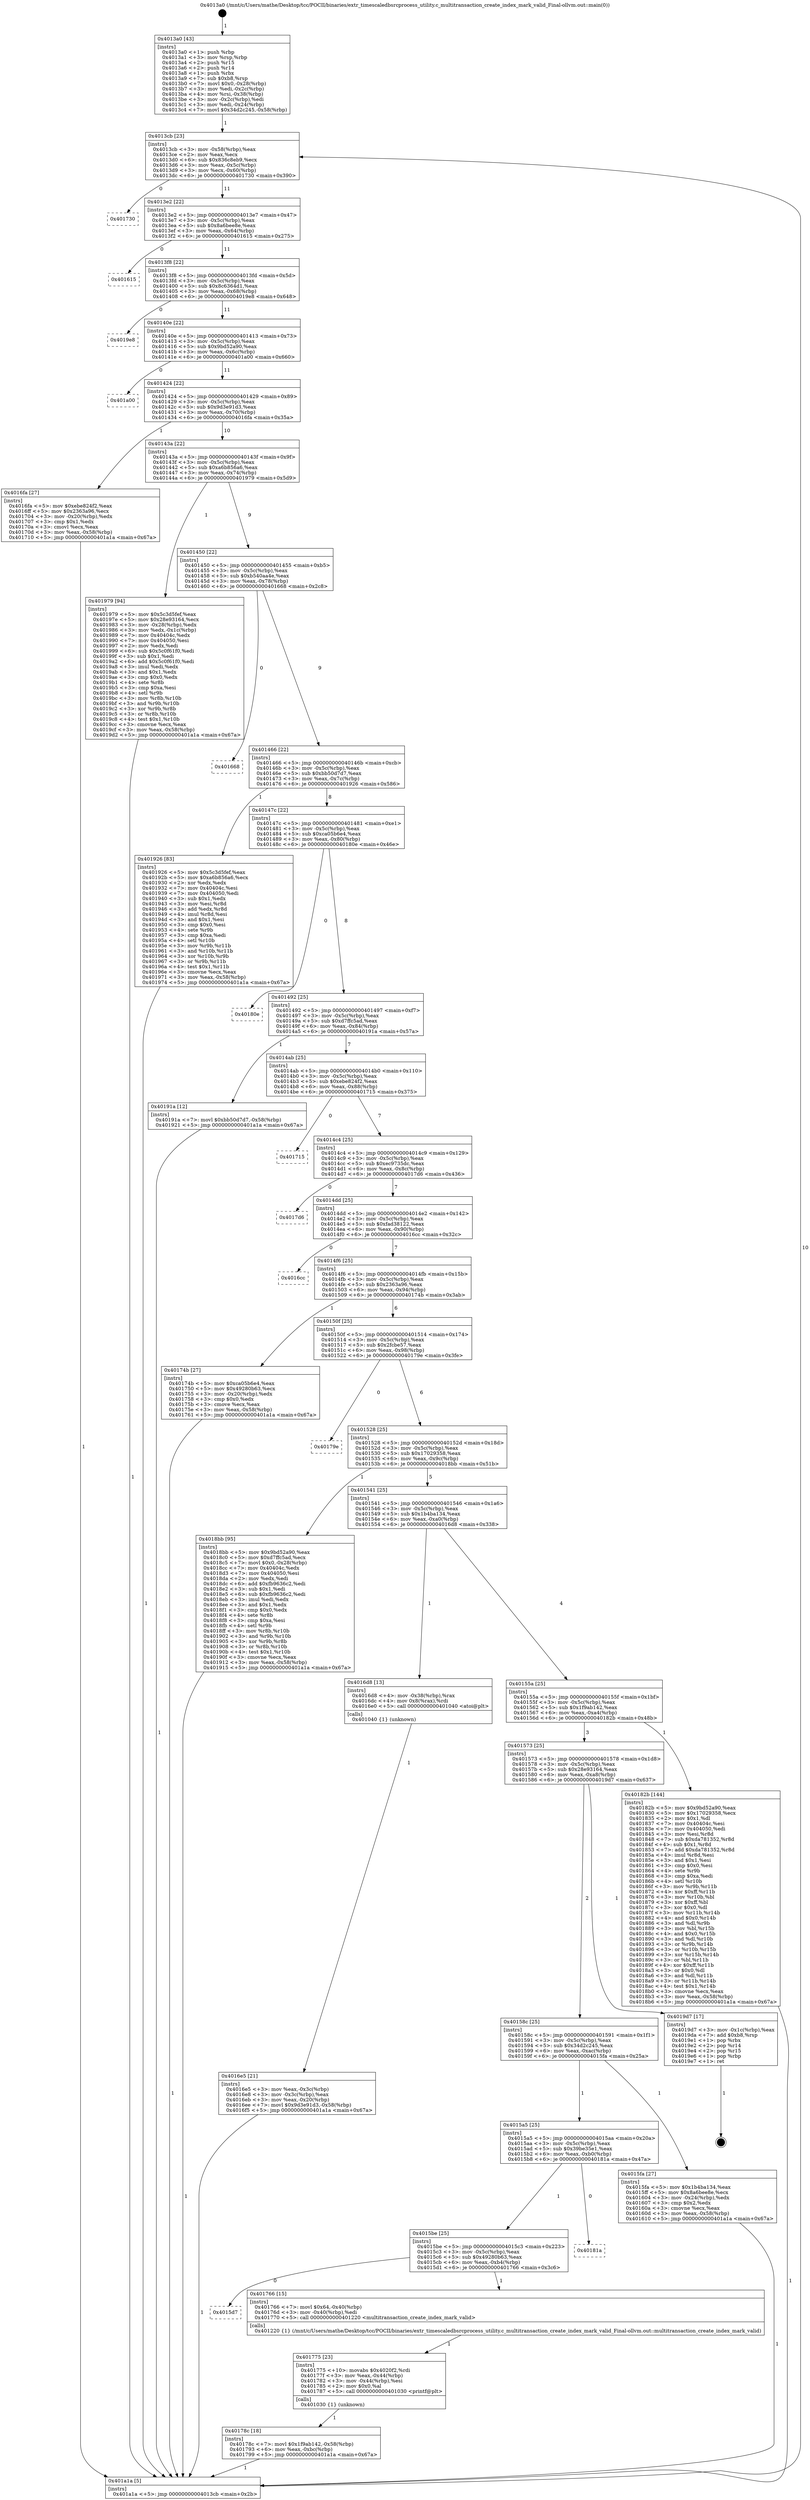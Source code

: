 digraph "0x4013a0" {
  label = "0x4013a0 (/mnt/c/Users/mathe/Desktop/tcc/POCII/binaries/extr_timescaledbsrcprocess_utility.c_multitransaction_create_index_mark_valid_Final-ollvm.out::main(0))"
  labelloc = "t"
  node[shape=record]

  Entry [label="",width=0.3,height=0.3,shape=circle,fillcolor=black,style=filled]
  "0x4013cb" [label="{
     0x4013cb [23]\l
     | [instrs]\l
     &nbsp;&nbsp;0x4013cb \<+3\>: mov -0x58(%rbp),%eax\l
     &nbsp;&nbsp;0x4013ce \<+2\>: mov %eax,%ecx\l
     &nbsp;&nbsp;0x4013d0 \<+6\>: sub $0x836c8eb9,%ecx\l
     &nbsp;&nbsp;0x4013d6 \<+3\>: mov %eax,-0x5c(%rbp)\l
     &nbsp;&nbsp;0x4013d9 \<+3\>: mov %ecx,-0x60(%rbp)\l
     &nbsp;&nbsp;0x4013dc \<+6\>: je 0000000000401730 \<main+0x390\>\l
  }"]
  "0x401730" [label="{
     0x401730\l
  }", style=dashed]
  "0x4013e2" [label="{
     0x4013e2 [22]\l
     | [instrs]\l
     &nbsp;&nbsp;0x4013e2 \<+5\>: jmp 00000000004013e7 \<main+0x47\>\l
     &nbsp;&nbsp;0x4013e7 \<+3\>: mov -0x5c(%rbp),%eax\l
     &nbsp;&nbsp;0x4013ea \<+5\>: sub $0x8a6bee8e,%eax\l
     &nbsp;&nbsp;0x4013ef \<+3\>: mov %eax,-0x64(%rbp)\l
     &nbsp;&nbsp;0x4013f2 \<+6\>: je 0000000000401615 \<main+0x275\>\l
  }"]
  Exit [label="",width=0.3,height=0.3,shape=circle,fillcolor=black,style=filled,peripheries=2]
  "0x401615" [label="{
     0x401615\l
  }", style=dashed]
  "0x4013f8" [label="{
     0x4013f8 [22]\l
     | [instrs]\l
     &nbsp;&nbsp;0x4013f8 \<+5\>: jmp 00000000004013fd \<main+0x5d\>\l
     &nbsp;&nbsp;0x4013fd \<+3\>: mov -0x5c(%rbp),%eax\l
     &nbsp;&nbsp;0x401400 \<+5\>: sub $0x8c6364d1,%eax\l
     &nbsp;&nbsp;0x401405 \<+3\>: mov %eax,-0x68(%rbp)\l
     &nbsp;&nbsp;0x401408 \<+6\>: je 00000000004019e8 \<main+0x648\>\l
  }"]
  "0x40178c" [label="{
     0x40178c [18]\l
     | [instrs]\l
     &nbsp;&nbsp;0x40178c \<+7\>: movl $0x1f9ab142,-0x58(%rbp)\l
     &nbsp;&nbsp;0x401793 \<+6\>: mov %eax,-0xbc(%rbp)\l
     &nbsp;&nbsp;0x401799 \<+5\>: jmp 0000000000401a1a \<main+0x67a\>\l
  }"]
  "0x4019e8" [label="{
     0x4019e8\l
  }", style=dashed]
  "0x40140e" [label="{
     0x40140e [22]\l
     | [instrs]\l
     &nbsp;&nbsp;0x40140e \<+5\>: jmp 0000000000401413 \<main+0x73\>\l
     &nbsp;&nbsp;0x401413 \<+3\>: mov -0x5c(%rbp),%eax\l
     &nbsp;&nbsp;0x401416 \<+5\>: sub $0x9bd52a90,%eax\l
     &nbsp;&nbsp;0x40141b \<+3\>: mov %eax,-0x6c(%rbp)\l
     &nbsp;&nbsp;0x40141e \<+6\>: je 0000000000401a00 \<main+0x660\>\l
  }"]
  "0x401775" [label="{
     0x401775 [23]\l
     | [instrs]\l
     &nbsp;&nbsp;0x401775 \<+10\>: movabs $0x4020f2,%rdi\l
     &nbsp;&nbsp;0x40177f \<+3\>: mov %eax,-0x44(%rbp)\l
     &nbsp;&nbsp;0x401782 \<+3\>: mov -0x44(%rbp),%esi\l
     &nbsp;&nbsp;0x401785 \<+2\>: mov $0x0,%al\l
     &nbsp;&nbsp;0x401787 \<+5\>: call 0000000000401030 \<printf@plt\>\l
     | [calls]\l
     &nbsp;&nbsp;0x401030 \{1\} (unknown)\l
  }"]
  "0x401a00" [label="{
     0x401a00\l
  }", style=dashed]
  "0x401424" [label="{
     0x401424 [22]\l
     | [instrs]\l
     &nbsp;&nbsp;0x401424 \<+5\>: jmp 0000000000401429 \<main+0x89\>\l
     &nbsp;&nbsp;0x401429 \<+3\>: mov -0x5c(%rbp),%eax\l
     &nbsp;&nbsp;0x40142c \<+5\>: sub $0x9d3e91d3,%eax\l
     &nbsp;&nbsp;0x401431 \<+3\>: mov %eax,-0x70(%rbp)\l
     &nbsp;&nbsp;0x401434 \<+6\>: je 00000000004016fa \<main+0x35a\>\l
  }"]
  "0x4015d7" [label="{
     0x4015d7\l
  }", style=dashed]
  "0x4016fa" [label="{
     0x4016fa [27]\l
     | [instrs]\l
     &nbsp;&nbsp;0x4016fa \<+5\>: mov $0xebe824f2,%eax\l
     &nbsp;&nbsp;0x4016ff \<+5\>: mov $0x2363a96,%ecx\l
     &nbsp;&nbsp;0x401704 \<+3\>: mov -0x20(%rbp),%edx\l
     &nbsp;&nbsp;0x401707 \<+3\>: cmp $0x1,%edx\l
     &nbsp;&nbsp;0x40170a \<+3\>: cmovl %ecx,%eax\l
     &nbsp;&nbsp;0x40170d \<+3\>: mov %eax,-0x58(%rbp)\l
     &nbsp;&nbsp;0x401710 \<+5\>: jmp 0000000000401a1a \<main+0x67a\>\l
  }"]
  "0x40143a" [label="{
     0x40143a [22]\l
     | [instrs]\l
     &nbsp;&nbsp;0x40143a \<+5\>: jmp 000000000040143f \<main+0x9f\>\l
     &nbsp;&nbsp;0x40143f \<+3\>: mov -0x5c(%rbp),%eax\l
     &nbsp;&nbsp;0x401442 \<+5\>: sub $0xa6b856a6,%eax\l
     &nbsp;&nbsp;0x401447 \<+3\>: mov %eax,-0x74(%rbp)\l
     &nbsp;&nbsp;0x40144a \<+6\>: je 0000000000401979 \<main+0x5d9\>\l
  }"]
  "0x401766" [label="{
     0x401766 [15]\l
     | [instrs]\l
     &nbsp;&nbsp;0x401766 \<+7\>: movl $0x64,-0x40(%rbp)\l
     &nbsp;&nbsp;0x40176d \<+3\>: mov -0x40(%rbp),%edi\l
     &nbsp;&nbsp;0x401770 \<+5\>: call 0000000000401220 \<multitransaction_create_index_mark_valid\>\l
     | [calls]\l
     &nbsp;&nbsp;0x401220 \{1\} (/mnt/c/Users/mathe/Desktop/tcc/POCII/binaries/extr_timescaledbsrcprocess_utility.c_multitransaction_create_index_mark_valid_Final-ollvm.out::multitransaction_create_index_mark_valid)\l
  }"]
  "0x401979" [label="{
     0x401979 [94]\l
     | [instrs]\l
     &nbsp;&nbsp;0x401979 \<+5\>: mov $0x5c3d5fef,%eax\l
     &nbsp;&nbsp;0x40197e \<+5\>: mov $0x28e93164,%ecx\l
     &nbsp;&nbsp;0x401983 \<+3\>: mov -0x28(%rbp),%edx\l
     &nbsp;&nbsp;0x401986 \<+3\>: mov %edx,-0x1c(%rbp)\l
     &nbsp;&nbsp;0x401989 \<+7\>: mov 0x40404c,%edx\l
     &nbsp;&nbsp;0x401990 \<+7\>: mov 0x404050,%esi\l
     &nbsp;&nbsp;0x401997 \<+2\>: mov %edx,%edi\l
     &nbsp;&nbsp;0x401999 \<+6\>: sub $0x5c0f61f0,%edi\l
     &nbsp;&nbsp;0x40199f \<+3\>: sub $0x1,%edi\l
     &nbsp;&nbsp;0x4019a2 \<+6\>: add $0x5c0f61f0,%edi\l
     &nbsp;&nbsp;0x4019a8 \<+3\>: imul %edi,%edx\l
     &nbsp;&nbsp;0x4019ab \<+3\>: and $0x1,%edx\l
     &nbsp;&nbsp;0x4019ae \<+3\>: cmp $0x0,%edx\l
     &nbsp;&nbsp;0x4019b1 \<+4\>: sete %r8b\l
     &nbsp;&nbsp;0x4019b5 \<+3\>: cmp $0xa,%esi\l
     &nbsp;&nbsp;0x4019b8 \<+4\>: setl %r9b\l
     &nbsp;&nbsp;0x4019bc \<+3\>: mov %r8b,%r10b\l
     &nbsp;&nbsp;0x4019bf \<+3\>: and %r9b,%r10b\l
     &nbsp;&nbsp;0x4019c2 \<+3\>: xor %r9b,%r8b\l
     &nbsp;&nbsp;0x4019c5 \<+3\>: or %r8b,%r10b\l
     &nbsp;&nbsp;0x4019c8 \<+4\>: test $0x1,%r10b\l
     &nbsp;&nbsp;0x4019cc \<+3\>: cmovne %ecx,%eax\l
     &nbsp;&nbsp;0x4019cf \<+3\>: mov %eax,-0x58(%rbp)\l
     &nbsp;&nbsp;0x4019d2 \<+5\>: jmp 0000000000401a1a \<main+0x67a\>\l
  }"]
  "0x401450" [label="{
     0x401450 [22]\l
     | [instrs]\l
     &nbsp;&nbsp;0x401450 \<+5\>: jmp 0000000000401455 \<main+0xb5\>\l
     &nbsp;&nbsp;0x401455 \<+3\>: mov -0x5c(%rbp),%eax\l
     &nbsp;&nbsp;0x401458 \<+5\>: sub $0xb540aa4e,%eax\l
     &nbsp;&nbsp;0x40145d \<+3\>: mov %eax,-0x78(%rbp)\l
     &nbsp;&nbsp;0x401460 \<+6\>: je 0000000000401668 \<main+0x2c8\>\l
  }"]
  "0x4015be" [label="{
     0x4015be [25]\l
     | [instrs]\l
     &nbsp;&nbsp;0x4015be \<+5\>: jmp 00000000004015c3 \<main+0x223\>\l
     &nbsp;&nbsp;0x4015c3 \<+3\>: mov -0x5c(%rbp),%eax\l
     &nbsp;&nbsp;0x4015c6 \<+5\>: sub $0x49280b63,%eax\l
     &nbsp;&nbsp;0x4015cb \<+6\>: mov %eax,-0xb4(%rbp)\l
     &nbsp;&nbsp;0x4015d1 \<+6\>: je 0000000000401766 \<main+0x3c6\>\l
  }"]
  "0x401668" [label="{
     0x401668\l
  }", style=dashed]
  "0x401466" [label="{
     0x401466 [22]\l
     | [instrs]\l
     &nbsp;&nbsp;0x401466 \<+5\>: jmp 000000000040146b \<main+0xcb\>\l
     &nbsp;&nbsp;0x40146b \<+3\>: mov -0x5c(%rbp),%eax\l
     &nbsp;&nbsp;0x40146e \<+5\>: sub $0xbb50d7d7,%eax\l
     &nbsp;&nbsp;0x401473 \<+3\>: mov %eax,-0x7c(%rbp)\l
     &nbsp;&nbsp;0x401476 \<+6\>: je 0000000000401926 \<main+0x586\>\l
  }"]
  "0x40181a" [label="{
     0x40181a\l
  }", style=dashed]
  "0x401926" [label="{
     0x401926 [83]\l
     | [instrs]\l
     &nbsp;&nbsp;0x401926 \<+5\>: mov $0x5c3d5fef,%eax\l
     &nbsp;&nbsp;0x40192b \<+5\>: mov $0xa6b856a6,%ecx\l
     &nbsp;&nbsp;0x401930 \<+2\>: xor %edx,%edx\l
     &nbsp;&nbsp;0x401932 \<+7\>: mov 0x40404c,%esi\l
     &nbsp;&nbsp;0x401939 \<+7\>: mov 0x404050,%edi\l
     &nbsp;&nbsp;0x401940 \<+3\>: sub $0x1,%edx\l
     &nbsp;&nbsp;0x401943 \<+3\>: mov %esi,%r8d\l
     &nbsp;&nbsp;0x401946 \<+3\>: add %edx,%r8d\l
     &nbsp;&nbsp;0x401949 \<+4\>: imul %r8d,%esi\l
     &nbsp;&nbsp;0x40194d \<+3\>: and $0x1,%esi\l
     &nbsp;&nbsp;0x401950 \<+3\>: cmp $0x0,%esi\l
     &nbsp;&nbsp;0x401953 \<+4\>: sete %r9b\l
     &nbsp;&nbsp;0x401957 \<+3\>: cmp $0xa,%edi\l
     &nbsp;&nbsp;0x40195a \<+4\>: setl %r10b\l
     &nbsp;&nbsp;0x40195e \<+3\>: mov %r9b,%r11b\l
     &nbsp;&nbsp;0x401961 \<+3\>: and %r10b,%r11b\l
     &nbsp;&nbsp;0x401964 \<+3\>: xor %r10b,%r9b\l
     &nbsp;&nbsp;0x401967 \<+3\>: or %r9b,%r11b\l
     &nbsp;&nbsp;0x40196a \<+4\>: test $0x1,%r11b\l
     &nbsp;&nbsp;0x40196e \<+3\>: cmovne %ecx,%eax\l
     &nbsp;&nbsp;0x401971 \<+3\>: mov %eax,-0x58(%rbp)\l
     &nbsp;&nbsp;0x401974 \<+5\>: jmp 0000000000401a1a \<main+0x67a\>\l
  }"]
  "0x40147c" [label="{
     0x40147c [22]\l
     | [instrs]\l
     &nbsp;&nbsp;0x40147c \<+5\>: jmp 0000000000401481 \<main+0xe1\>\l
     &nbsp;&nbsp;0x401481 \<+3\>: mov -0x5c(%rbp),%eax\l
     &nbsp;&nbsp;0x401484 \<+5\>: sub $0xca05b6e4,%eax\l
     &nbsp;&nbsp;0x401489 \<+3\>: mov %eax,-0x80(%rbp)\l
     &nbsp;&nbsp;0x40148c \<+6\>: je 000000000040180e \<main+0x46e\>\l
  }"]
  "0x4016e5" [label="{
     0x4016e5 [21]\l
     | [instrs]\l
     &nbsp;&nbsp;0x4016e5 \<+3\>: mov %eax,-0x3c(%rbp)\l
     &nbsp;&nbsp;0x4016e8 \<+3\>: mov -0x3c(%rbp),%eax\l
     &nbsp;&nbsp;0x4016eb \<+3\>: mov %eax,-0x20(%rbp)\l
     &nbsp;&nbsp;0x4016ee \<+7\>: movl $0x9d3e91d3,-0x58(%rbp)\l
     &nbsp;&nbsp;0x4016f5 \<+5\>: jmp 0000000000401a1a \<main+0x67a\>\l
  }"]
  "0x40180e" [label="{
     0x40180e\l
  }", style=dashed]
  "0x401492" [label="{
     0x401492 [25]\l
     | [instrs]\l
     &nbsp;&nbsp;0x401492 \<+5\>: jmp 0000000000401497 \<main+0xf7\>\l
     &nbsp;&nbsp;0x401497 \<+3\>: mov -0x5c(%rbp),%eax\l
     &nbsp;&nbsp;0x40149a \<+5\>: sub $0xd7ffc5ad,%eax\l
     &nbsp;&nbsp;0x40149f \<+6\>: mov %eax,-0x84(%rbp)\l
     &nbsp;&nbsp;0x4014a5 \<+6\>: je 000000000040191a \<main+0x57a\>\l
  }"]
  "0x4013a0" [label="{
     0x4013a0 [43]\l
     | [instrs]\l
     &nbsp;&nbsp;0x4013a0 \<+1\>: push %rbp\l
     &nbsp;&nbsp;0x4013a1 \<+3\>: mov %rsp,%rbp\l
     &nbsp;&nbsp;0x4013a4 \<+2\>: push %r15\l
     &nbsp;&nbsp;0x4013a6 \<+2\>: push %r14\l
     &nbsp;&nbsp;0x4013a8 \<+1\>: push %rbx\l
     &nbsp;&nbsp;0x4013a9 \<+7\>: sub $0xb8,%rsp\l
     &nbsp;&nbsp;0x4013b0 \<+7\>: movl $0x0,-0x28(%rbp)\l
     &nbsp;&nbsp;0x4013b7 \<+3\>: mov %edi,-0x2c(%rbp)\l
     &nbsp;&nbsp;0x4013ba \<+4\>: mov %rsi,-0x38(%rbp)\l
     &nbsp;&nbsp;0x4013be \<+3\>: mov -0x2c(%rbp),%edi\l
     &nbsp;&nbsp;0x4013c1 \<+3\>: mov %edi,-0x24(%rbp)\l
     &nbsp;&nbsp;0x4013c4 \<+7\>: movl $0x34d2c245,-0x58(%rbp)\l
  }"]
  "0x40191a" [label="{
     0x40191a [12]\l
     | [instrs]\l
     &nbsp;&nbsp;0x40191a \<+7\>: movl $0xbb50d7d7,-0x58(%rbp)\l
     &nbsp;&nbsp;0x401921 \<+5\>: jmp 0000000000401a1a \<main+0x67a\>\l
  }"]
  "0x4014ab" [label="{
     0x4014ab [25]\l
     | [instrs]\l
     &nbsp;&nbsp;0x4014ab \<+5\>: jmp 00000000004014b0 \<main+0x110\>\l
     &nbsp;&nbsp;0x4014b0 \<+3\>: mov -0x5c(%rbp),%eax\l
     &nbsp;&nbsp;0x4014b3 \<+5\>: sub $0xebe824f2,%eax\l
     &nbsp;&nbsp;0x4014b8 \<+6\>: mov %eax,-0x88(%rbp)\l
     &nbsp;&nbsp;0x4014be \<+6\>: je 0000000000401715 \<main+0x375\>\l
  }"]
  "0x401a1a" [label="{
     0x401a1a [5]\l
     | [instrs]\l
     &nbsp;&nbsp;0x401a1a \<+5\>: jmp 00000000004013cb \<main+0x2b\>\l
  }"]
  "0x401715" [label="{
     0x401715\l
  }", style=dashed]
  "0x4014c4" [label="{
     0x4014c4 [25]\l
     | [instrs]\l
     &nbsp;&nbsp;0x4014c4 \<+5\>: jmp 00000000004014c9 \<main+0x129\>\l
     &nbsp;&nbsp;0x4014c9 \<+3\>: mov -0x5c(%rbp),%eax\l
     &nbsp;&nbsp;0x4014cc \<+5\>: sub $0xec9735dc,%eax\l
     &nbsp;&nbsp;0x4014d1 \<+6\>: mov %eax,-0x8c(%rbp)\l
     &nbsp;&nbsp;0x4014d7 \<+6\>: je 00000000004017d6 \<main+0x436\>\l
  }"]
  "0x4015a5" [label="{
     0x4015a5 [25]\l
     | [instrs]\l
     &nbsp;&nbsp;0x4015a5 \<+5\>: jmp 00000000004015aa \<main+0x20a\>\l
     &nbsp;&nbsp;0x4015aa \<+3\>: mov -0x5c(%rbp),%eax\l
     &nbsp;&nbsp;0x4015ad \<+5\>: sub $0x39be35e1,%eax\l
     &nbsp;&nbsp;0x4015b2 \<+6\>: mov %eax,-0xb0(%rbp)\l
     &nbsp;&nbsp;0x4015b8 \<+6\>: je 000000000040181a \<main+0x47a\>\l
  }"]
  "0x4017d6" [label="{
     0x4017d6\l
  }", style=dashed]
  "0x4014dd" [label="{
     0x4014dd [25]\l
     | [instrs]\l
     &nbsp;&nbsp;0x4014dd \<+5\>: jmp 00000000004014e2 \<main+0x142\>\l
     &nbsp;&nbsp;0x4014e2 \<+3\>: mov -0x5c(%rbp),%eax\l
     &nbsp;&nbsp;0x4014e5 \<+5\>: sub $0xfad38122,%eax\l
     &nbsp;&nbsp;0x4014ea \<+6\>: mov %eax,-0x90(%rbp)\l
     &nbsp;&nbsp;0x4014f0 \<+6\>: je 00000000004016cc \<main+0x32c\>\l
  }"]
  "0x4015fa" [label="{
     0x4015fa [27]\l
     | [instrs]\l
     &nbsp;&nbsp;0x4015fa \<+5\>: mov $0x1b4ba134,%eax\l
     &nbsp;&nbsp;0x4015ff \<+5\>: mov $0x8a6bee8e,%ecx\l
     &nbsp;&nbsp;0x401604 \<+3\>: mov -0x24(%rbp),%edx\l
     &nbsp;&nbsp;0x401607 \<+3\>: cmp $0x2,%edx\l
     &nbsp;&nbsp;0x40160a \<+3\>: cmovne %ecx,%eax\l
     &nbsp;&nbsp;0x40160d \<+3\>: mov %eax,-0x58(%rbp)\l
     &nbsp;&nbsp;0x401610 \<+5\>: jmp 0000000000401a1a \<main+0x67a\>\l
  }"]
  "0x4016cc" [label="{
     0x4016cc\l
  }", style=dashed]
  "0x4014f6" [label="{
     0x4014f6 [25]\l
     | [instrs]\l
     &nbsp;&nbsp;0x4014f6 \<+5\>: jmp 00000000004014fb \<main+0x15b\>\l
     &nbsp;&nbsp;0x4014fb \<+3\>: mov -0x5c(%rbp),%eax\l
     &nbsp;&nbsp;0x4014fe \<+5\>: sub $0x2363a96,%eax\l
     &nbsp;&nbsp;0x401503 \<+6\>: mov %eax,-0x94(%rbp)\l
     &nbsp;&nbsp;0x401509 \<+6\>: je 000000000040174b \<main+0x3ab\>\l
  }"]
  "0x40158c" [label="{
     0x40158c [25]\l
     | [instrs]\l
     &nbsp;&nbsp;0x40158c \<+5\>: jmp 0000000000401591 \<main+0x1f1\>\l
     &nbsp;&nbsp;0x401591 \<+3\>: mov -0x5c(%rbp),%eax\l
     &nbsp;&nbsp;0x401594 \<+5\>: sub $0x34d2c245,%eax\l
     &nbsp;&nbsp;0x401599 \<+6\>: mov %eax,-0xac(%rbp)\l
     &nbsp;&nbsp;0x40159f \<+6\>: je 00000000004015fa \<main+0x25a\>\l
  }"]
  "0x40174b" [label="{
     0x40174b [27]\l
     | [instrs]\l
     &nbsp;&nbsp;0x40174b \<+5\>: mov $0xca05b6e4,%eax\l
     &nbsp;&nbsp;0x401750 \<+5\>: mov $0x49280b63,%ecx\l
     &nbsp;&nbsp;0x401755 \<+3\>: mov -0x20(%rbp),%edx\l
     &nbsp;&nbsp;0x401758 \<+3\>: cmp $0x0,%edx\l
     &nbsp;&nbsp;0x40175b \<+3\>: cmove %ecx,%eax\l
     &nbsp;&nbsp;0x40175e \<+3\>: mov %eax,-0x58(%rbp)\l
     &nbsp;&nbsp;0x401761 \<+5\>: jmp 0000000000401a1a \<main+0x67a\>\l
  }"]
  "0x40150f" [label="{
     0x40150f [25]\l
     | [instrs]\l
     &nbsp;&nbsp;0x40150f \<+5\>: jmp 0000000000401514 \<main+0x174\>\l
     &nbsp;&nbsp;0x401514 \<+3\>: mov -0x5c(%rbp),%eax\l
     &nbsp;&nbsp;0x401517 \<+5\>: sub $0x2fcbe57,%eax\l
     &nbsp;&nbsp;0x40151c \<+6\>: mov %eax,-0x98(%rbp)\l
     &nbsp;&nbsp;0x401522 \<+6\>: je 000000000040179e \<main+0x3fe\>\l
  }"]
  "0x4019d7" [label="{
     0x4019d7 [17]\l
     | [instrs]\l
     &nbsp;&nbsp;0x4019d7 \<+3\>: mov -0x1c(%rbp),%eax\l
     &nbsp;&nbsp;0x4019da \<+7\>: add $0xb8,%rsp\l
     &nbsp;&nbsp;0x4019e1 \<+1\>: pop %rbx\l
     &nbsp;&nbsp;0x4019e2 \<+2\>: pop %r14\l
     &nbsp;&nbsp;0x4019e4 \<+2\>: pop %r15\l
     &nbsp;&nbsp;0x4019e6 \<+1\>: pop %rbp\l
     &nbsp;&nbsp;0x4019e7 \<+1\>: ret\l
  }"]
  "0x40179e" [label="{
     0x40179e\l
  }", style=dashed]
  "0x401528" [label="{
     0x401528 [25]\l
     | [instrs]\l
     &nbsp;&nbsp;0x401528 \<+5\>: jmp 000000000040152d \<main+0x18d\>\l
     &nbsp;&nbsp;0x40152d \<+3\>: mov -0x5c(%rbp),%eax\l
     &nbsp;&nbsp;0x401530 \<+5\>: sub $0x17029358,%eax\l
     &nbsp;&nbsp;0x401535 \<+6\>: mov %eax,-0x9c(%rbp)\l
     &nbsp;&nbsp;0x40153b \<+6\>: je 00000000004018bb \<main+0x51b\>\l
  }"]
  "0x401573" [label="{
     0x401573 [25]\l
     | [instrs]\l
     &nbsp;&nbsp;0x401573 \<+5\>: jmp 0000000000401578 \<main+0x1d8\>\l
     &nbsp;&nbsp;0x401578 \<+3\>: mov -0x5c(%rbp),%eax\l
     &nbsp;&nbsp;0x40157b \<+5\>: sub $0x28e93164,%eax\l
     &nbsp;&nbsp;0x401580 \<+6\>: mov %eax,-0xa8(%rbp)\l
     &nbsp;&nbsp;0x401586 \<+6\>: je 00000000004019d7 \<main+0x637\>\l
  }"]
  "0x4018bb" [label="{
     0x4018bb [95]\l
     | [instrs]\l
     &nbsp;&nbsp;0x4018bb \<+5\>: mov $0x9bd52a90,%eax\l
     &nbsp;&nbsp;0x4018c0 \<+5\>: mov $0xd7ffc5ad,%ecx\l
     &nbsp;&nbsp;0x4018c5 \<+7\>: movl $0x0,-0x28(%rbp)\l
     &nbsp;&nbsp;0x4018cc \<+7\>: mov 0x40404c,%edx\l
     &nbsp;&nbsp;0x4018d3 \<+7\>: mov 0x404050,%esi\l
     &nbsp;&nbsp;0x4018da \<+2\>: mov %edx,%edi\l
     &nbsp;&nbsp;0x4018dc \<+6\>: add $0xfb9636c2,%edi\l
     &nbsp;&nbsp;0x4018e2 \<+3\>: sub $0x1,%edi\l
     &nbsp;&nbsp;0x4018e5 \<+6\>: sub $0xfb9636c2,%edi\l
     &nbsp;&nbsp;0x4018eb \<+3\>: imul %edi,%edx\l
     &nbsp;&nbsp;0x4018ee \<+3\>: and $0x1,%edx\l
     &nbsp;&nbsp;0x4018f1 \<+3\>: cmp $0x0,%edx\l
     &nbsp;&nbsp;0x4018f4 \<+4\>: sete %r8b\l
     &nbsp;&nbsp;0x4018f8 \<+3\>: cmp $0xa,%esi\l
     &nbsp;&nbsp;0x4018fb \<+4\>: setl %r9b\l
     &nbsp;&nbsp;0x4018ff \<+3\>: mov %r8b,%r10b\l
     &nbsp;&nbsp;0x401902 \<+3\>: and %r9b,%r10b\l
     &nbsp;&nbsp;0x401905 \<+3\>: xor %r9b,%r8b\l
     &nbsp;&nbsp;0x401908 \<+3\>: or %r8b,%r10b\l
     &nbsp;&nbsp;0x40190b \<+4\>: test $0x1,%r10b\l
     &nbsp;&nbsp;0x40190f \<+3\>: cmovne %ecx,%eax\l
     &nbsp;&nbsp;0x401912 \<+3\>: mov %eax,-0x58(%rbp)\l
     &nbsp;&nbsp;0x401915 \<+5\>: jmp 0000000000401a1a \<main+0x67a\>\l
  }"]
  "0x401541" [label="{
     0x401541 [25]\l
     | [instrs]\l
     &nbsp;&nbsp;0x401541 \<+5\>: jmp 0000000000401546 \<main+0x1a6\>\l
     &nbsp;&nbsp;0x401546 \<+3\>: mov -0x5c(%rbp),%eax\l
     &nbsp;&nbsp;0x401549 \<+5\>: sub $0x1b4ba134,%eax\l
     &nbsp;&nbsp;0x40154e \<+6\>: mov %eax,-0xa0(%rbp)\l
     &nbsp;&nbsp;0x401554 \<+6\>: je 00000000004016d8 \<main+0x338\>\l
  }"]
  "0x40182b" [label="{
     0x40182b [144]\l
     | [instrs]\l
     &nbsp;&nbsp;0x40182b \<+5\>: mov $0x9bd52a90,%eax\l
     &nbsp;&nbsp;0x401830 \<+5\>: mov $0x17029358,%ecx\l
     &nbsp;&nbsp;0x401835 \<+2\>: mov $0x1,%dl\l
     &nbsp;&nbsp;0x401837 \<+7\>: mov 0x40404c,%esi\l
     &nbsp;&nbsp;0x40183e \<+7\>: mov 0x404050,%edi\l
     &nbsp;&nbsp;0x401845 \<+3\>: mov %esi,%r8d\l
     &nbsp;&nbsp;0x401848 \<+7\>: sub $0xda781352,%r8d\l
     &nbsp;&nbsp;0x40184f \<+4\>: sub $0x1,%r8d\l
     &nbsp;&nbsp;0x401853 \<+7\>: add $0xda781352,%r8d\l
     &nbsp;&nbsp;0x40185a \<+4\>: imul %r8d,%esi\l
     &nbsp;&nbsp;0x40185e \<+3\>: and $0x1,%esi\l
     &nbsp;&nbsp;0x401861 \<+3\>: cmp $0x0,%esi\l
     &nbsp;&nbsp;0x401864 \<+4\>: sete %r9b\l
     &nbsp;&nbsp;0x401868 \<+3\>: cmp $0xa,%edi\l
     &nbsp;&nbsp;0x40186b \<+4\>: setl %r10b\l
     &nbsp;&nbsp;0x40186f \<+3\>: mov %r9b,%r11b\l
     &nbsp;&nbsp;0x401872 \<+4\>: xor $0xff,%r11b\l
     &nbsp;&nbsp;0x401876 \<+3\>: mov %r10b,%bl\l
     &nbsp;&nbsp;0x401879 \<+3\>: xor $0xff,%bl\l
     &nbsp;&nbsp;0x40187c \<+3\>: xor $0x0,%dl\l
     &nbsp;&nbsp;0x40187f \<+3\>: mov %r11b,%r14b\l
     &nbsp;&nbsp;0x401882 \<+4\>: and $0x0,%r14b\l
     &nbsp;&nbsp;0x401886 \<+3\>: and %dl,%r9b\l
     &nbsp;&nbsp;0x401889 \<+3\>: mov %bl,%r15b\l
     &nbsp;&nbsp;0x40188c \<+4\>: and $0x0,%r15b\l
     &nbsp;&nbsp;0x401890 \<+3\>: and %dl,%r10b\l
     &nbsp;&nbsp;0x401893 \<+3\>: or %r9b,%r14b\l
     &nbsp;&nbsp;0x401896 \<+3\>: or %r10b,%r15b\l
     &nbsp;&nbsp;0x401899 \<+3\>: xor %r15b,%r14b\l
     &nbsp;&nbsp;0x40189c \<+3\>: or %bl,%r11b\l
     &nbsp;&nbsp;0x40189f \<+4\>: xor $0xff,%r11b\l
     &nbsp;&nbsp;0x4018a3 \<+3\>: or $0x0,%dl\l
     &nbsp;&nbsp;0x4018a6 \<+3\>: and %dl,%r11b\l
     &nbsp;&nbsp;0x4018a9 \<+3\>: or %r11b,%r14b\l
     &nbsp;&nbsp;0x4018ac \<+4\>: test $0x1,%r14b\l
     &nbsp;&nbsp;0x4018b0 \<+3\>: cmovne %ecx,%eax\l
     &nbsp;&nbsp;0x4018b3 \<+3\>: mov %eax,-0x58(%rbp)\l
     &nbsp;&nbsp;0x4018b6 \<+5\>: jmp 0000000000401a1a \<main+0x67a\>\l
  }"]
  "0x4016d8" [label="{
     0x4016d8 [13]\l
     | [instrs]\l
     &nbsp;&nbsp;0x4016d8 \<+4\>: mov -0x38(%rbp),%rax\l
     &nbsp;&nbsp;0x4016dc \<+4\>: mov 0x8(%rax),%rdi\l
     &nbsp;&nbsp;0x4016e0 \<+5\>: call 0000000000401040 \<atoi@plt\>\l
     | [calls]\l
     &nbsp;&nbsp;0x401040 \{1\} (unknown)\l
  }"]
  "0x40155a" [label="{
     0x40155a [25]\l
     | [instrs]\l
     &nbsp;&nbsp;0x40155a \<+5\>: jmp 000000000040155f \<main+0x1bf\>\l
     &nbsp;&nbsp;0x40155f \<+3\>: mov -0x5c(%rbp),%eax\l
     &nbsp;&nbsp;0x401562 \<+5\>: sub $0x1f9ab142,%eax\l
     &nbsp;&nbsp;0x401567 \<+6\>: mov %eax,-0xa4(%rbp)\l
     &nbsp;&nbsp;0x40156d \<+6\>: je 000000000040182b \<main+0x48b\>\l
  }"]
  Entry -> "0x4013a0" [label=" 1"]
  "0x4013cb" -> "0x401730" [label=" 0"]
  "0x4013cb" -> "0x4013e2" [label=" 11"]
  "0x4019d7" -> Exit [label=" 1"]
  "0x4013e2" -> "0x401615" [label=" 0"]
  "0x4013e2" -> "0x4013f8" [label=" 11"]
  "0x401979" -> "0x401a1a" [label=" 1"]
  "0x4013f8" -> "0x4019e8" [label=" 0"]
  "0x4013f8" -> "0x40140e" [label=" 11"]
  "0x401926" -> "0x401a1a" [label=" 1"]
  "0x40140e" -> "0x401a00" [label=" 0"]
  "0x40140e" -> "0x401424" [label=" 11"]
  "0x40191a" -> "0x401a1a" [label=" 1"]
  "0x401424" -> "0x4016fa" [label=" 1"]
  "0x401424" -> "0x40143a" [label=" 10"]
  "0x4018bb" -> "0x401a1a" [label=" 1"]
  "0x40143a" -> "0x401979" [label=" 1"]
  "0x40143a" -> "0x401450" [label=" 9"]
  "0x40182b" -> "0x401a1a" [label=" 1"]
  "0x401450" -> "0x401668" [label=" 0"]
  "0x401450" -> "0x401466" [label=" 9"]
  "0x401775" -> "0x40178c" [label=" 1"]
  "0x401466" -> "0x401926" [label=" 1"]
  "0x401466" -> "0x40147c" [label=" 8"]
  "0x401766" -> "0x401775" [label=" 1"]
  "0x40147c" -> "0x40180e" [label=" 0"]
  "0x40147c" -> "0x401492" [label=" 8"]
  "0x4015be" -> "0x401766" [label=" 1"]
  "0x401492" -> "0x40191a" [label=" 1"]
  "0x401492" -> "0x4014ab" [label=" 7"]
  "0x40178c" -> "0x401a1a" [label=" 1"]
  "0x4014ab" -> "0x401715" [label=" 0"]
  "0x4014ab" -> "0x4014c4" [label=" 7"]
  "0x4015a5" -> "0x4015be" [label=" 1"]
  "0x4014c4" -> "0x4017d6" [label=" 0"]
  "0x4014c4" -> "0x4014dd" [label=" 7"]
  "0x4015a5" -> "0x40181a" [label=" 0"]
  "0x4014dd" -> "0x4016cc" [label=" 0"]
  "0x4014dd" -> "0x4014f6" [label=" 7"]
  "0x4015be" -> "0x4015d7" [label=" 0"]
  "0x4014f6" -> "0x40174b" [label=" 1"]
  "0x4014f6" -> "0x40150f" [label=" 6"]
  "0x4016fa" -> "0x401a1a" [label=" 1"]
  "0x40150f" -> "0x40179e" [label=" 0"]
  "0x40150f" -> "0x401528" [label=" 6"]
  "0x4016e5" -> "0x401a1a" [label=" 1"]
  "0x401528" -> "0x4018bb" [label=" 1"]
  "0x401528" -> "0x401541" [label=" 5"]
  "0x401a1a" -> "0x4013cb" [label=" 10"]
  "0x401541" -> "0x4016d8" [label=" 1"]
  "0x401541" -> "0x40155a" [label=" 4"]
  "0x4013a0" -> "0x4013cb" [label=" 1"]
  "0x40155a" -> "0x40182b" [label=" 1"]
  "0x40155a" -> "0x401573" [label=" 3"]
  "0x4016d8" -> "0x4016e5" [label=" 1"]
  "0x401573" -> "0x4019d7" [label=" 1"]
  "0x401573" -> "0x40158c" [label=" 2"]
  "0x40174b" -> "0x401a1a" [label=" 1"]
  "0x40158c" -> "0x4015fa" [label=" 1"]
  "0x40158c" -> "0x4015a5" [label=" 1"]
  "0x4015fa" -> "0x401a1a" [label=" 1"]
}
